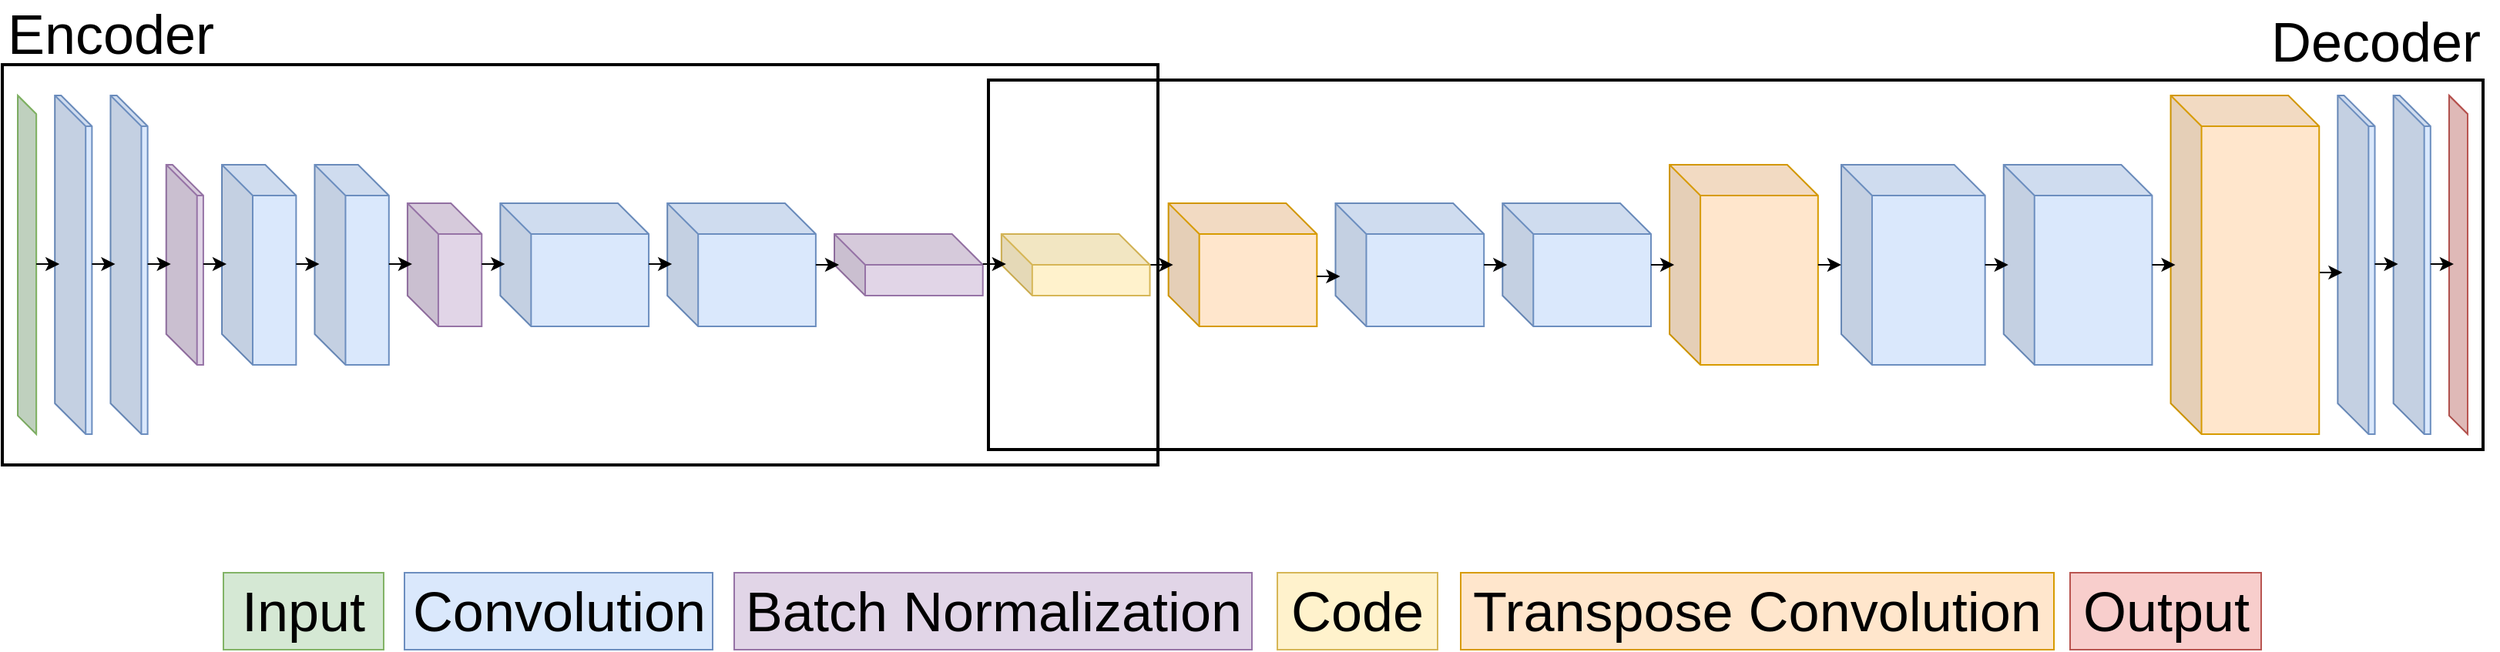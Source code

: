 <mxfile version="10.6.7" type="device"><diagram id="oXS4wSg48-daORT3riuJ" name="Page-1"><mxGraphModel dx="2174" dy="2273" grid="1" gridSize="10" guides="1" tooltips="1" connect="1" arrows="1" fold="1" page="1" pageScale="1" pageWidth="6000" pageHeight="1100" math="0" shadow="0"><root><mxCell id="0"/><mxCell id="1" parent="0"/><mxCell id="YOv3HxE6XEaAqdApc64N-7" value="" style="group" vertex="1" connectable="0" parent="1"><mxGeometry x="13.5" y="40" width="1610" height="260" as="geometry"/></mxCell><mxCell id="YOv3HxE6XEaAqdApc64N-14" value="" style="rounded=0;whiteSpace=wrap;html=1;fontFamily=Times New Roman;fontSize=36;strokeWidth=2;fillColor=none;" vertex="1" parent="YOv3HxE6XEaAqdApc64N-7"><mxGeometry x="-10" y="-20" width="750" height="260" as="geometry"/></mxCell><mxCell id="K8d399S13BW9uVaaDhum-1" value="" style="shape=cube;whiteSpace=wrap;html=1;boundedLbl=1;backgroundOutline=1;darkOpacity=0.05;darkOpacity2=0.1;fillColor=#d5e8d4;strokeColor=#82b366;" parent="YOv3HxE6XEaAqdApc64N-7" vertex="1"><mxGeometry width="12.045" height="220" as="geometry"/></mxCell><mxCell id="K8d399S13BW9uVaaDhum-13" value="" style="shape=cube;whiteSpace=wrap;html=1;boundedLbl=1;backgroundOutline=1;darkOpacity=0.05;darkOpacity2=0.1;fillColor=#dae8fc;strokeColor=#6c8ebf;" parent="YOv3HxE6XEaAqdApc64N-7" vertex="1"><mxGeometry x="24.091" width="24.091" height="220" as="geometry"/></mxCell><mxCell id="K8d399S13BW9uVaaDhum-14" value="" style="shape=cube;whiteSpace=wrap;html=1;boundedLbl=1;backgroundOutline=1;darkOpacity=0.05;darkOpacity2=0.1;fillColor=#dae8fc;strokeColor=#6c8ebf;" parent="YOv3HxE6XEaAqdApc64N-7" vertex="1"><mxGeometry x="60.227" width="24.091" height="220" as="geometry"/></mxCell><mxCell id="K8d399S13BW9uVaaDhum-15" value="" style="shape=cube;whiteSpace=wrap;html=1;boundedLbl=1;backgroundOutline=1;darkOpacity=0.05;darkOpacity2=0.1;fillColor=#e1d5e7;strokeColor=#9673a6;" parent="YOv3HxE6XEaAqdApc64N-7" vertex="1"><mxGeometry x="96.364" y="45" width="24.091" height="130" as="geometry"/></mxCell><mxCell id="K8d399S13BW9uVaaDhum-16" value="" style="shape=cube;whiteSpace=wrap;html=1;boundedLbl=1;backgroundOutline=1;darkOpacity=0.05;darkOpacity2=0.1;fillColor=#dae8fc;strokeColor=#6c8ebf;" parent="YOv3HxE6XEaAqdApc64N-7" vertex="1"><mxGeometry x="132.5" y="45" width="48.182" height="130" as="geometry"/></mxCell><mxCell id="K8d399S13BW9uVaaDhum-18" value="" style="shape=cube;whiteSpace=wrap;html=1;boundedLbl=1;backgroundOutline=1;darkOpacity=0.05;darkOpacity2=0.1;fillColor=#dae8fc;strokeColor=#6c8ebf;" parent="YOv3HxE6XEaAqdApc64N-7" vertex="1"><mxGeometry x="192.727" y="45" width="48.182" height="130" as="geometry"/></mxCell><mxCell id="K8d399S13BW9uVaaDhum-19" value="" style="shape=cube;whiteSpace=wrap;html=1;boundedLbl=1;backgroundOutline=1;darkOpacity=0.05;darkOpacity2=0.1;fillColor=#e1d5e7;strokeColor=#9673a6;" parent="YOv3HxE6XEaAqdApc64N-7" vertex="1"><mxGeometry x="252.955" y="70" width="48.182" height="80" as="geometry"/></mxCell><mxCell id="K8d399S13BW9uVaaDhum-20" value="" style="shape=cube;whiteSpace=wrap;html=1;boundedLbl=1;backgroundOutline=1;darkOpacity=0.05;darkOpacity2=0.1;fillColor=#dae8fc;strokeColor=#6c8ebf;" parent="YOv3HxE6XEaAqdApc64N-7" vertex="1"><mxGeometry x="313.182" y="70" width="96.364" height="80" as="geometry"/></mxCell><mxCell id="K8d399S13BW9uVaaDhum-22" value="" style="shape=cube;whiteSpace=wrap;html=1;boundedLbl=1;backgroundOutline=1;darkOpacity=0.05;darkOpacity2=0.1;fillColor=#dae8fc;strokeColor=#6c8ebf;" parent="YOv3HxE6XEaAqdApc64N-7" vertex="1"><mxGeometry x="421.591" y="70" width="96.364" height="80" as="geometry"/></mxCell><mxCell id="K8d399S13BW9uVaaDhum-23" value="" style="shape=cube;whiteSpace=wrap;html=1;boundedLbl=1;backgroundOutline=1;darkOpacity=0.05;darkOpacity2=0.1;fillColor=#e1d5e7;strokeColor=#9673a6;" parent="YOv3HxE6XEaAqdApc64N-7" vertex="1"><mxGeometry x="530" y="90" width="96.364" height="40" as="geometry"/></mxCell><mxCell id="K8d399S13BW9uVaaDhum-33" value="" style="shape=cube;whiteSpace=wrap;html=1;boundedLbl=1;backgroundOutline=1;darkOpacity=0.05;darkOpacity2=0.1;fillColor=#dae8fc;strokeColor=#6c8ebf;" parent="YOv3HxE6XEaAqdApc64N-7" vertex="1"><mxGeometry x="855.227" y="70" width="96.364" height="80" as="geometry"/></mxCell><mxCell id="K8d399S13BW9uVaaDhum-34" value="" style="shape=cube;whiteSpace=wrap;html=1;boundedLbl=1;backgroundOutline=1;darkOpacity=0.05;darkOpacity2=0.1;fillColor=#dae8fc;strokeColor=#6c8ebf;" parent="YOv3HxE6XEaAqdApc64N-7" vertex="1"><mxGeometry x="963.636" y="70" width="96.364" height="80" as="geometry"/></mxCell><mxCell id="K8d399S13BW9uVaaDhum-35" value="" style="shape=cube;whiteSpace=wrap;html=1;boundedLbl=1;backgroundOutline=1;darkOpacity=0.05;darkOpacity2=0.1;fillColor=#ffe6cc;strokeColor=#d79b00;" parent="YOv3HxE6XEaAqdApc64N-7" vertex="1"><mxGeometry x="746.818" y="70" width="96.364" height="80" as="geometry"/></mxCell><mxCell id="K8d399S13BW9uVaaDhum-36" value="" style="shape=cube;whiteSpace=wrap;html=1;boundedLbl=1;backgroundOutline=1;darkOpacity=0.05;darkOpacity2=0.1;fillColor=#dae8fc;strokeColor=#6c8ebf;" parent="YOv3HxE6XEaAqdApc64N-7" vertex="1"><mxGeometry x="1183.466" y="45" width="93.352" height="130" as="geometry"/></mxCell><mxCell id="K8d399S13BW9uVaaDhum-37" value="" style="shape=cube;whiteSpace=wrap;html=1;boundedLbl=1;backgroundOutline=1;darkOpacity=0.05;darkOpacity2=0.1;fillColor=#dae8fc;strokeColor=#6c8ebf;" parent="YOv3HxE6XEaAqdApc64N-7" vertex="1"><mxGeometry x="1288.864" y="45" width="96.364" height="130" as="geometry"/></mxCell><mxCell id="K8d399S13BW9uVaaDhum-38" value="" style="shape=cube;whiteSpace=wrap;html=1;boundedLbl=1;backgroundOutline=1;darkOpacity=0.05;darkOpacity2=0.1;fillColor=#ffe6cc;strokeColor=#d79b00;" parent="YOv3HxE6XEaAqdApc64N-7" vertex="1"><mxGeometry x="1072.045" y="45" width="96.364" height="130" as="geometry"/></mxCell><mxCell id="K8d399S13BW9uVaaDhum-39" value="" style="shape=cube;whiteSpace=wrap;html=1;boundedLbl=1;backgroundOutline=1;darkOpacity=0.05;darkOpacity2=0.1;fillColor=#dae8fc;strokeColor=#6c8ebf;" parent="YOv3HxE6XEaAqdApc64N-7" vertex="1"><mxGeometry x="1505.682" width="24.091" height="220" as="geometry"/></mxCell><mxCell id="K8d399S13BW9uVaaDhum-40" value="" style="shape=cube;whiteSpace=wrap;html=1;boundedLbl=1;backgroundOutline=1;darkOpacity=0.05;darkOpacity2=0.1;fillColor=#dae8fc;strokeColor=#6c8ebf;" parent="YOv3HxE6XEaAqdApc64N-7" vertex="1"><mxGeometry x="1541.818" width="24.091" height="220" as="geometry"/></mxCell><mxCell id="K8d399S13BW9uVaaDhum-41" value="" style="shape=cube;whiteSpace=wrap;html=1;boundedLbl=1;backgroundOutline=1;darkOpacity=0.05;darkOpacity2=0.1;fillColor=#f8cecc;strokeColor=#b85450;" parent="YOv3HxE6XEaAqdApc64N-7" vertex="1"><mxGeometry x="1577.955" width="12.045" height="220" as="geometry"/></mxCell><mxCell id="K8d399S13BW9uVaaDhum-73" value="" style="endArrow=classic;html=1;" parent="YOv3HxE6XEaAqdApc64N-7" edge="1"><mxGeometry width="50" height="50" relative="1" as="geometry"><mxPoint x="12.045" y="109.5" as="sourcePoint"/><mxPoint x="27.102" y="109.5" as="targetPoint"/></mxGeometry></mxCell><mxCell id="K8d399S13BW9uVaaDhum-74" value="" style="endArrow=classic;html=1;" parent="YOv3HxE6XEaAqdApc64N-7" edge="1"><mxGeometry width="50" height="50" relative="1" as="geometry"><mxPoint x="48.182" y="109.5" as="sourcePoint"/><mxPoint x="63.239" y="109.5" as="targetPoint"/></mxGeometry></mxCell><mxCell id="K8d399S13BW9uVaaDhum-75" value="" style="endArrow=classic;html=1;" parent="YOv3HxE6XEaAqdApc64N-7" edge="1"><mxGeometry width="50" height="50" relative="1" as="geometry"><mxPoint x="84.318" y="109.5" as="sourcePoint"/><mxPoint x="99.375" y="109.5" as="targetPoint"/></mxGeometry></mxCell><mxCell id="K8d399S13BW9uVaaDhum-76" value="" style="endArrow=classic;html=1;" parent="YOv3HxE6XEaAqdApc64N-7" edge="1"><mxGeometry width="50" height="50" relative="1" as="geometry"><mxPoint x="120.455" y="109.5" as="sourcePoint"/><mxPoint x="135.511" y="109.5" as="targetPoint"/></mxGeometry></mxCell><mxCell id="K8d399S13BW9uVaaDhum-77" value="" style="endArrow=classic;html=1;" parent="YOv3HxE6XEaAqdApc64N-7" edge="1"><mxGeometry width="50" height="50" relative="1" as="geometry"><mxPoint x="180.682" y="109.5" as="sourcePoint"/><mxPoint x="195.739" y="109.5" as="targetPoint"/></mxGeometry></mxCell><mxCell id="K8d399S13BW9uVaaDhum-78" value="" style="endArrow=classic;html=1;" parent="YOv3HxE6XEaAqdApc64N-7" edge="1"><mxGeometry width="50" height="50" relative="1" as="geometry"><mxPoint x="240.909" y="109.5" as="sourcePoint"/><mxPoint x="255.966" y="109.5" as="targetPoint"/></mxGeometry></mxCell><mxCell id="K8d399S13BW9uVaaDhum-79" value="" style="endArrow=classic;html=1;" parent="YOv3HxE6XEaAqdApc64N-7" edge="1"><mxGeometry width="50" height="50" relative="1" as="geometry"><mxPoint x="301.136" y="109.5" as="sourcePoint"/><mxPoint x="316.193" y="109.5" as="targetPoint"/></mxGeometry></mxCell><mxCell id="K8d399S13BW9uVaaDhum-80" value="" style="endArrow=classic;html=1;" parent="YOv3HxE6XEaAqdApc64N-7" edge="1"><mxGeometry width="50" height="50" relative="1" as="geometry"><mxPoint x="409.545" y="109.5" as="sourcePoint"/><mxPoint x="424.602" y="109.5" as="targetPoint"/></mxGeometry></mxCell><mxCell id="K8d399S13BW9uVaaDhum-81" value="" style="endArrow=classic;html=1;" parent="YOv3HxE6XEaAqdApc64N-7" edge="1"><mxGeometry width="50" height="50" relative="1" as="geometry"><mxPoint x="517.955" y="110" as="sourcePoint"/><mxPoint x="533.011" y="110" as="targetPoint"/></mxGeometry></mxCell><mxCell id="K8d399S13BW9uVaaDhum-85" value="" style="endArrow=classic;html=1;" parent="YOv3HxE6XEaAqdApc64N-7" edge="1"><mxGeometry width="50" height="50" relative="1" as="geometry"><mxPoint x="951.591" y="110.0" as="sourcePoint"/><mxPoint x="966.648" y="110.0" as="targetPoint"/></mxGeometry></mxCell><mxCell id="K8d399S13BW9uVaaDhum-86" value="" style="endArrow=classic;html=1;" parent="YOv3HxE6XEaAqdApc64N-7" edge="1"><mxGeometry width="50" height="50" relative="1" as="geometry"><mxPoint x="734.773" y="110.0" as="sourcePoint"/><mxPoint x="749.83" y="110.0" as="targetPoint"/></mxGeometry></mxCell><mxCell id="K8d399S13BW9uVaaDhum-87" value="" style="endArrow=classic;html=1;" parent="YOv3HxE6XEaAqdApc64N-7" edge="1"><mxGeometry width="50" height="50" relative="1" as="geometry"><mxPoint x="1060" y="110.0" as="sourcePoint"/><mxPoint x="1075.057" y="110.0" as="targetPoint"/></mxGeometry></mxCell><mxCell id="K8d399S13BW9uVaaDhum-88" value="" style="endArrow=classic;html=1;" parent="YOv3HxE6XEaAqdApc64N-7" edge="1"><mxGeometry width="50" height="50" relative="1" as="geometry"><mxPoint x="1276.818" y="110.0" as="sourcePoint"/><mxPoint x="1291.875" y="110.0" as="targetPoint"/></mxGeometry></mxCell><mxCell id="K8d399S13BW9uVaaDhum-89" value="" style="endArrow=classic;html=1;" parent="YOv3HxE6XEaAqdApc64N-7" edge="1"><mxGeometry width="50" height="50" relative="1" as="geometry"><mxPoint x="1493.636" y="115.0" as="sourcePoint"/><mxPoint x="1508.693" y="115.0" as="targetPoint"/></mxGeometry></mxCell><mxCell id="K8d399S13BW9uVaaDhum-91" value="" style="endArrow=classic;html=1;" parent="YOv3HxE6XEaAqdApc64N-7" edge="1"><mxGeometry width="50" height="50" relative="1" as="geometry"><mxPoint x="1529.773" y="109.5" as="sourcePoint"/><mxPoint x="1544.83" y="109.5" as="targetPoint"/></mxGeometry></mxCell><mxCell id="K8d399S13BW9uVaaDhum-92" value="" style="endArrow=classic;html=1;" parent="YOv3HxE6XEaAqdApc64N-7" edge="1"><mxGeometry width="50" height="50" relative="1" as="geometry"><mxPoint x="1565.909" y="109.5" as="sourcePoint"/><mxPoint x="1580.966" y="109.5" as="targetPoint"/></mxGeometry></mxCell><mxCell id="K8d399S13BW9uVaaDhum-94" value="" style="endArrow=classic;html=1;" parent="YOv3HxE6XEaAqdApc64N-7" edge="1"><mxGeometry width="50" height="50" relative="1" as="geometry"><mxPoint x="843.182" y="117.5" as="sourcePoint"/><mxPoint x="858.239" y="117.5" as="targetPoint"/></mxGeometry></mxCell><mxCell id="K8d399S13BW9uVaaDhum-96" value="" style="shape=cube;whiteSpace=wrap;html=1;boundedLbl=1;backgroundOutline=1;darkOpacity=0.05;darkOpacity2=0.1;fillColor=#fff2cc;strokeColor=#d6b656;" parent="YOv3HxE6XEaAqdApc64N-7" vertex="1"><mxGeometry x="638.409" y="90" width="96.364" height="40" as="geometry"/></mxCell><mxCell id="K8d399S13BW9uVaaDhum-97" value="" style="endArrow=classic;html=1;" parent="YOv3HxE6XEaAqdApc64N-7" edge="1"><mxGeometry width="50" height="50" relative="1" as="geometry"><mxPoint x="626.364" y="109.5" as="sourcePoint"/><mxPoint x="641.42" y="109.5" as="targetPoint"/></mxGeometry></mxCell><mxCell id="K8d399S13BW9uVaaDhum-100" value="" style="endArrow=classic;html=1;" parent="YOv3HxE6XEaAqdApc64N-7" edge="1"><mxGeometry width="50" height="50" relative="1" as="geometry"><mxPoint x="1168.409" y="110.0" as="sourcePoint"/><mxPoint x="1183.466" y="110.0" as="targetPoint"/></mxGeometry></mxCell><mxCell id="K8d399S13BW9uVaaDhum-101" value="" style="shape=cube;whiteSpace=wrap;html=1;boundedLbl=1;backgroundOutline=1;darkOpacity=0.05;darkOpacity2=0.1;fillColor=#ffe6cc;strokeColor=#d79b00;" parent="YOv3HxE6XEaAqdApc64N-7" vertex="1"><mxGeometry x="1397.273" width="96.364" height="220" as="geometry"/></mxCell><mxCell id="K8d399S13BW9uVaaDhum-102" value="" style="endArrow=classic;html=1;" parent="YOv3HxE6XEaAqdApc64N-7" edge="1"><mxGeometry width="50" height="50" relative="1" as="geometry"><mxPoint x="1385.227" y="110" as="sourcePoint"/><mxPoint x="1400.284" y="110" as="targetPoint"/></mxGeometry></mxCell><mxCell id="YOv3HxE6XEaAqdApc64N-58" value="" style="rounded=0;whiteSpace=wrap;html=1;fontFamily=Times New Roman;fontSize=36;strokeWidth=2;fillColor=none;" vertex="1" parent="YOv3HxE6XEaAqdApc64N-7"><mxGeometry x="630" y="-10" width="970" height="240" as="geometry"/></mxCell><mxCell id="YOv3HxE6XEaAqdApc64N-8" value="Input" style="text;html=1;strokeColor=#82b366;fillColor=#d5e8d4;align=center;verticalAlign=middle;whiteSpace=wrap;rounded=0;fontSize=36;" vertex="1" parent="1"><mxGeometry x="147" y="350" width="104" height="50" as="geometry"/></mxCell><mxCell id="YOv3HxE6XEaAqdApc64N-9" value="Convolution" style="text;html=1;strokeColor=#6c8ebf;fillColor=#dae8fc;align=center;verticalAlign=middle;whiteSpace=wrap;rounded=0;fontSize=36;" vertex="1" parent="1"><mxGeometry x="264.5" y="350" width="200" height="50" as="geometry"/></mxCell><mxCell id="YOv3HxE6XEaAqdApc64N-10" value="Batch Normalization" style="text;html=1;strokeColor=#9673a6;fillColor=#e1d5e7;align=center;verticalAlign=middle;whiteSpace=wrap;rounded=0;fontSize=36;" vertex="1" parent="1"><mxGeometry x="478.5" y="350" width="336" height="50" as="geometry"/></mxCell><mxCell id="YOv3HxE6XEaAqdApc64N-11" value="Transpose Convolution" style="text;html=1;strokeColor=#d79b00;fillColor=#ffe6cc;align=center;verticalAlign=middle;whiteSpace=wrap;rounded=0;fontSize=36;" vertex="1" parent="1"><mxGeometry x="950" y="350" width="385" height="50" as="geometry"/></mxCell><mxCell id="YOv3HxE6XEaAqdApc64N-12" value="Output" style="text;html=1;strokeColor=#b85450;fillColor=#f8cecc;align=center;verticalAlign=middle;whiteSpace=wrap;rounded=0;fontSize=36;" vertex="1" parent="1"><mxGeometry x="1345.5" y="350" width="124" height="50" as="geometry"/></mxCell><mxCell id="YOv3HxE6XEaAqdApc64N-13" value="Code" style="text;html=1;strokeColor=#d6b656;fillColor=#fff2cc;align=center;verticalAlign=middle;whiteSpace=wrap;rounded=0;fontSize=36;" vertex="1" parent="1"><mxGeometry x="831" y="350" width="104" height="50" as="geometry"/></mxCell><mxCell id="YOv3HxE6XEaAqdApc64N-59" value="Encoder" style="text;html=1;strokeColor=none;fillColor=none;align=center;verticalAlign=middle;whiteSpace=wrap;rounded=0;fontSize=36;" vertex="1" parent="1"><mxGeometry x="3.5" y="-15.5" width="140" height="30" as="geometry"/></mxCell><mxCell id="YOv3HxE6XEaAqdApc64N-60" value="Decoder" style="text;html=1;strokeColor=none;fillColor=none;align=center;verticalAlign=middle;whiteSpace=wrap;rounded=0;fontSize=36;" vertex="1" parent="1"><mxGeometry x="1473.5" y="-10" width="140" height="30" as="geometry"/></mxCell></root></mxGraphModel></diagram></mxfile>